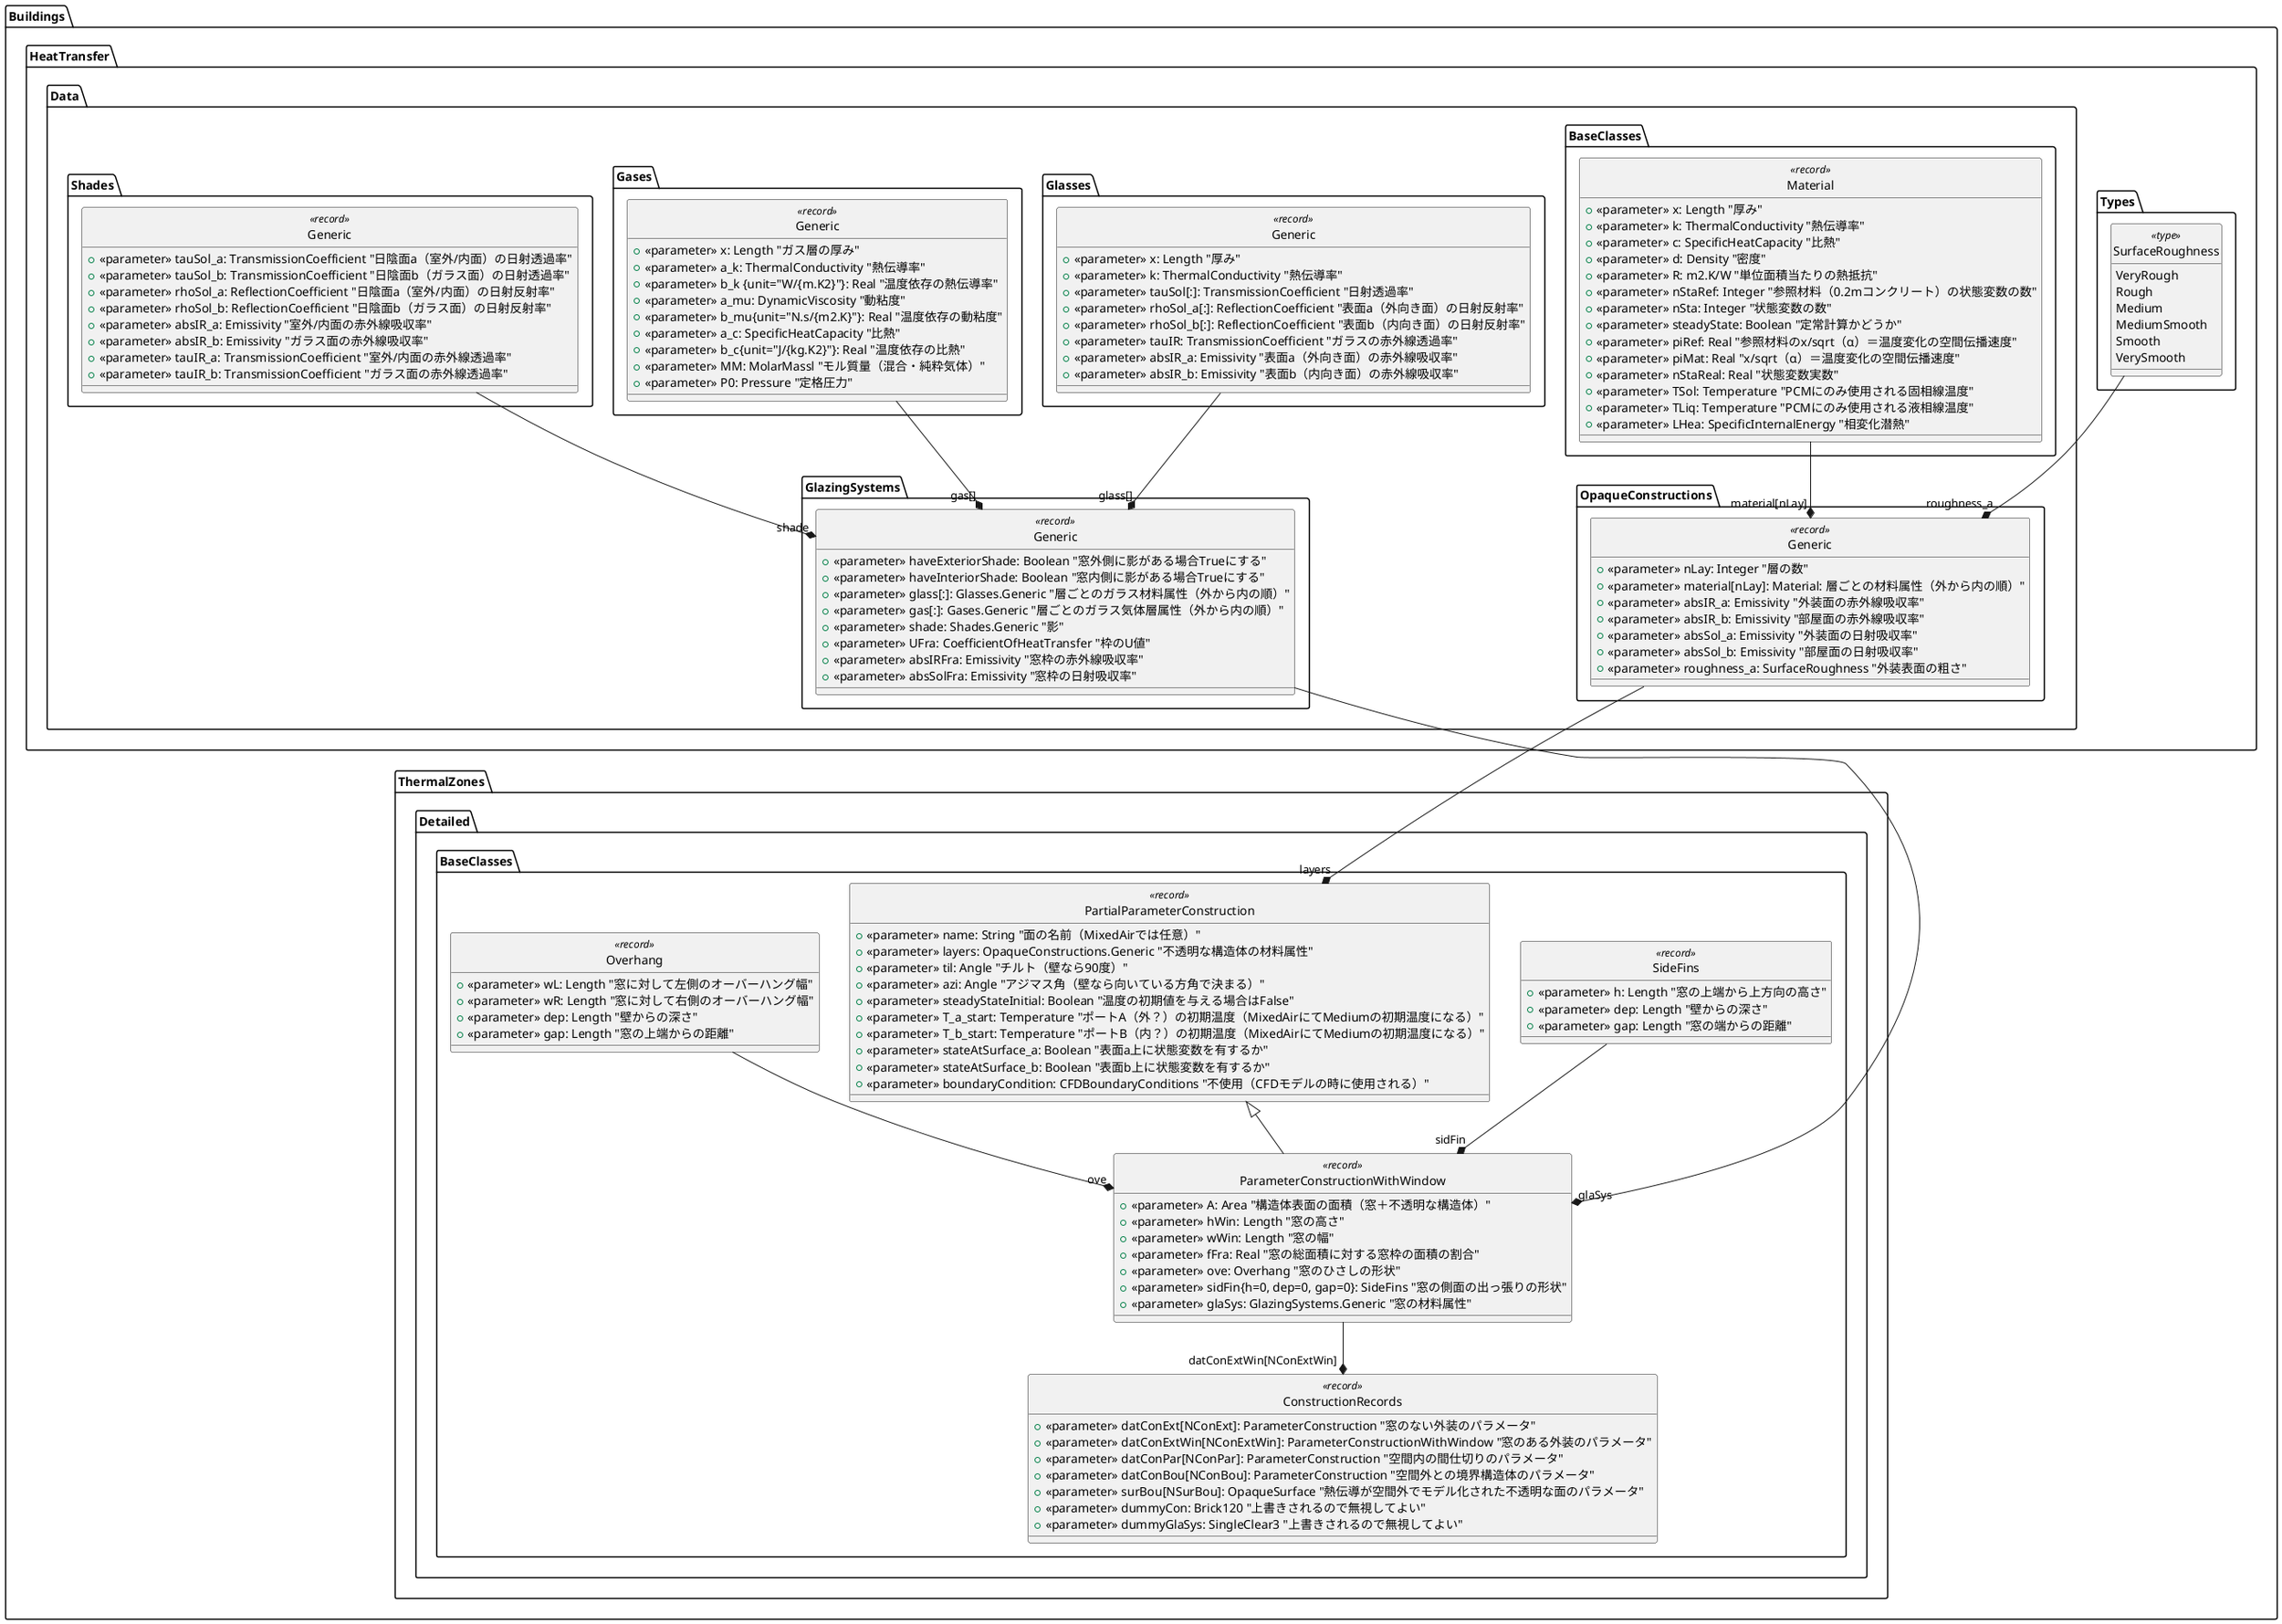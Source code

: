 @startuml MixedAir
hide circle
skinparam {
    defaultFontName "Noto Sans JP"
}

package Buildings{
    package ThermalZones.Detailed{
        package BaseClasses {
            Class Overhang << record >> {
                + << parameter >> wL: Length "窓に対して左側のオーバーハング幅"
                + << parameter >> wR: Length "窓に対して右側のオーバーハング幅"
                + << parameter >> dep: Length "壁からの深さ"
                + << parameter >> gap: Length "窓の上端からの距離"
                ' + << final parameter >> haveOverhang: Boolean
            }
            Class SideFins << record >> {
                + << parameter >> h: Length "窓の上端から上方向の高さ"
                + << parameter >> dep: Length "壁からの深さ"
                + << parameter >> gap: Length "窓の端からの距離"
                ' + << final parameter >> haveSideFins: Boolean
            }
        }
        package BaseClasses {
            class ConstructionRecords << record >>  {
                + << parameter >> datConExt[NConExt]: ParameterConstruction "窓のない外装のパラメータ"
                + << parameter >> datConExtWin[NConExtWin]: ParameterConstructionWithWindow "窓のある外装のパラメータ"
                + << parameter >> datConPar[NConPar]: ParameterConstruction "空間内の間仕切りのパラメータ"
                + << parameter >> datConBou[NConBou]: ParameterConstruction "空間外との境界構造体のパラメータ"
                + << parameter >> surBou[NSurBou]: OpaqueSurface "熱伝導が空間外でモデル化された不透明な面のパラメータ"
                + << parameter >> dummyCon: Brick120 "上書きされるので無視してよい"
                + << parameter >> dummyGlaSys: SingleClear3 "上書きされるので無視してよい"
            }
            together {
                Class ParameterConstructionWithWindow << record >> {
                    + << parameter >> A: Area "構造体表面の面積（窓＋不透明な構造体）"
                    + << parameter >> hWin: Length "窓の高さ"
                    + << parameter >> wWin: Length "窓の幅"
                    ' + << final parameter >> AWin: Area
                    ' + << final parameter >> AOpa: Area
                    + << parameter >> fFra: Real "窓の総面積に対する窓枠の面積の割合"
                    + << parameter >> ove: Overhang "窓のひさしの形状"
                    + << parameter >> sidFin{h=0, dep=0, gap=0}: SideFins "窓の側面の出っ張りの形状"
                    ' + << final parameter >> AFra=fFra*AWin: Area
                    ' + << final parameter >> AGla=AWin - AFra: Area
                    + << parameter >> glaSys: GlazingSystems.Generic "窓の材料属性"
                    ' + << final parameter >> haveOverhangOrSideFins: Boolean
                }
            }
            class PartialParameterConstruction << record >> {
                + << parameter >> name: String "面の名前（MixedAirでは任意）"
                + << parameter >> layers: OpaqueConstructions.Generic "不透明な構造体の材料属性"
                + << parameter >> til: Angle "チルト（壁なら90度）"
                + << parameter >> azi: Angle "アジマス角（壁なら向いている方角で決まる）"
                ' + << final parameter >> is_floor=til > 2.74889125 and til < 3.53428875: Boolean
                ' + << final parameter >> is_ceiling=til > -0.392699 and til < 0.392699: Boolean
                + << parameter >> steadyStateInitial: Boolean "温度の初期値を与える場合はFalse"
                + << parameter >> T_a_start: Temperature "ポートA（外？）の初期温度（MixedAirにてMediumの初期温度になる）"
                + << parameter >> T_b_start: Temperature "ポートB（内？）の初期温度（MixedAirにてMediumの初期温度になる）"
                + << parameter >> stateAtSurface_a: Boolean "表面a上に状態変数を有するか"
                + << parameter >> stateAtSurface_b: Boolean "表面b上に状態変数を有するか"
                + << parameter >> boundaryCondition: CFDBoundaryConditions "不使用（CFDモデルの時に使用される）"
            }
        }
    }

    package HeatTransfer {
        package Types {
            ' Class InteriorConvection << type >> {
            '     Fixed "固定"
            '     Temperature "温度依存"
            ' }
            ' Class ExteriorConvection << type >> {
            '     Fixed "固定"
            '     TemperatureWind "風速・温度依存"
            ' }
            Class SurfaceRoughness << type >> {
                VeryRough
                Rough
                Medium
                MediumSmooth
                Smooth
                VerySmooth
            }
        }
        package Data {
            package OpaqueConstructions {
                ' Class Brick120 << record >> {}
                ' Class Generic as OGeneric << record >> {
                Class "Generic" as OpaqueConstructionsGeneric << record >>  {
                    + << parameter >> nLay: Integer "層の数"
                    + << parameter >> material[nLay]: Material: 層ごとの材料属性（外から内の順）"
                    ' + final parameter Real R  {  unit="m2.K/W"  }  =sum  {  material [ i ] .R for i in 1:nLay  }   
                    ' + final parameter Integer nSta [ nLay ]   {  each min=1  }   = {material [ i ] .nSta for i in 1:nLay} 
                    + << parameter >> absIR_a: Emissivity "外装面の赤外線吸収率"
                    + << parameter >> absIR_b: Emissivity "部屋面の赤外線吸収率"
                    + << parameter >> absSol_a: Emissivity "外装面の日射吸収率"
                    + << parameter >> absSol_b: Emissivity "部屋面の日射吸収率"
                    + << parameter >> roughness_a: SurfaceRoughness "外装表面の粗さ"
                }
            }
            package GlazingSystems{
                ' Class SingleClear3 << record >> {}
                Class "Generic" as GlazingSystemsGeneric << record >> {
                    + << parameter >> haveExteriorShade: Boolean "窓外側に影がある場合Trueにする"
                    + << parameter >> haveInteriorShade: Boolean "窓内側に影がある場合Trueにする"
                    + << parameter >> glass[:]: Glasses.Generic "層ごとのガラス材料属性（外から内の順）"
                    + << parameter >> gas[:]: Gases.Generic "層ごとのガラス気体層属性（外から内の順）"
                    + << parameter >> shade: Shades.Generic "影"
                    + << parameter >> UFra: CoefficientOfHeatTransfer "枠のU値"
                    + << parameter >> absIRFra: Emissivity "窓枠の赤外線吸収率"
                    + << parameter >> absSolFra: Emissivity "窓枠の日射吸収率"
                    ' + << final parameter >> Boolean haveShade = haveInteriorShade or haveExteriorShade 
                    ' + << final parameter >> Boolean haveControllableWindow= Modelica.Math.BooleanVectors.anyTrue   {    {size   {   glass [ iGla ] .tauSol, 1  }   > 1 for iGla in 1:size   {   glass,1  }  }  }   
                }
            }
            package Glasses{
                Class "Generic" as GlassesGeneric << record >> {
                    + << parameter >> x: Length "厚み"
                    + << parameter >> k: ThermalConductivity "熱伝導率"
                    + << parameter >> tauSol[:]: TransmissionCoefficient "日射透過率"
                    + << parameter >> rhoSol_a[:]: ReflectionCoefficient "表面a（外向き面）の日射反射率"
                    + << parameter >> rhoSol_b[:]: ReflectionCoefficient "表面b（内向き面）の日射反射率"
                    + << parameter >> tauIR: TransmissionCoefficient "ガラスの赤外線透過率"
                    + << parameter >> absIR_a: Emissivity "表面a（外向き面）の赤外線吸収率"
                    + << parameter >> absIR_b: Emissivity "表面b（内向き面）の赤外線吸収率"
                }
            }
            package Gases {
                Class "Generic" as GasesGeneric << record >> {
                    + << parameter >> x: Length "ガス層の厚み"
                    + << parameter >> a_k: ThermalConductivity "熱伝導率"
                    + << parameter >> b_k {unit="W/{m.K2}"}: Real "温度依存の熱伝導率"
                    + << parameter >> a_mu: DynamicViscosity "動粘度"
                    + << parameter >> b_mu{unit="N.s/{m2.K}"}: Real "温度依存の動粘度"
                    + << parameter >> a_c: SpecificHeatCapacity "比熱"
                    + << parameter >> b_c{unit="J/{kg.K2}"}: Real "温度依存の比熱"
                    + << parameter >> MM: MolarMassl "モル質量（混合・純粋気体）"
                    + << parameter >> P0: Pressure "定格圧力"
                }
            }
            package Shades {
                Class "Generic" as ShadesGeneric << record >> {
                    + << parameter >> tauSol_a: TransmissionCoefficient "日陰面a（室外/内面）の日射透過率"
                    + << parameter >> tauSol_b: TransmissionCoefficient "日陰面b（ガラス面）の日射透過率"
                    + << parameter >> rhoSol_a: ReflectionCoefficient "日陰面a（室外/内面）の日射反射率"
                    + << parameter >> rhoSol_b: ReflectionCoefficient "日陰面b（ガラス面）の日射反射率"
                    + << parameter >> absIR_a: Emissivity "室外/内面の赤外線吸収率"
                    + << parameter >> absIR_b: Emissivity "ガラス面の赤外線吸収率"
                    + << parameter >> tauIR_a: TransmissionCoefficient "室外/内面の赤外線透過率"
                    + << parameter >> tauIR_b: TransmissionCoefficient "ガラス面の赤外線透過率"
                }
            }
            package BaseClasses {
                class Material << record >>  {
                    + << parameter >> x: Length "厚み"
                    + << parameter >> k: ThermalConductivity "熱伝導率"
                    + << parameter >> c: SpecificHeatCapacity "比熱"
                    + << parameter >> d: Density "密度"
                    + << parameter >> R: m2.K/W "単位面積当たりの熱抵抗"
                    + << parameter >> nStaRef: Integer "参照材料（0.2mコンクリート）の状態変数の数"
                    + << parameter >> nSta: Integer "状態変数の数"
                    + << parameter >> steadyState: Boolean "定常計算かどうか"
                    + << parameter >> piRef: Real "参照材料のx/sqrt（α）＝温度変化の空間伝播速度"
                    + << parameter >> piMat: Real "x/sqrt（α）＝温度変化の空間伝播速度"
                    + << parameter >> nStaReal: Real "状態変数実数"
                    + << parameter >> TSol: Temperature "PCMにのみ使用される固相線温度"
                    + << parameter >> TLiq: Temperature "PCMにのみ使用される液相線温度"
                    + << parameter >> LHea: SpecificInternalEnergy "相変化潜熱"
                    ' + constant Boolean ensureMonotonicity = false 
                    ' + constant Boolean phasechange = false 
                }

            }
        }
    }
}

'=== ConstructionRecords ===
ParameterConstructionWithWindow -down-* "datConExtWin[NConExtWin]" ConstructionRecords

'=== ParameterConstructionWithWindow ===
PartialParameterConstruction <|--down ParameterConstructionWithWindow
' Area -down--* "A" ParameterConstructionWithWindow
' Length -down--* "hWin" ParameterConstructionWithWindow
' Length -down--* "wWin" ParameterConstructionWithWindow
Overhang -down-* "ove" ParameterConstructionWithWindow
SideFins -down-* "sidFin" ParameterConstructionWithWindow
GlazingSystemsGeneric -down--* "glaSys" ParameterConstructionWithWindow

'=== PartialParameterConstruction ===
OpaqueConstructionsGeneric -down-* "layers" PartialParameterConstruction
' CFDBoundaryConditions -down-* "boundaryCondition" PartialParameterConstruction

'=== SideFins ===
' Record <|---down SideFins
' Length -down--* "h"SideFins
' Length -down--* "dep"SideFins
' Length -down--* "gap"SideFins

'=== GlazingSystemsGeneric ===
GlassesGeneric -down-* "glass[]"GlazingSystemsGeneric
GasesGeneric -down-* "gas[]"GlazingSystemsGeneric
ShadesGeneric -down-* "shade"GlazingSystemsGeneric

'===OpaqueConstructionsGeneric===
Material -down-* "material[nLay]"OpaqueConstructionsGeneric
SurfaceRoughness -down-* "roughness_a"OpaqueConstructionsGeneric




@enduml